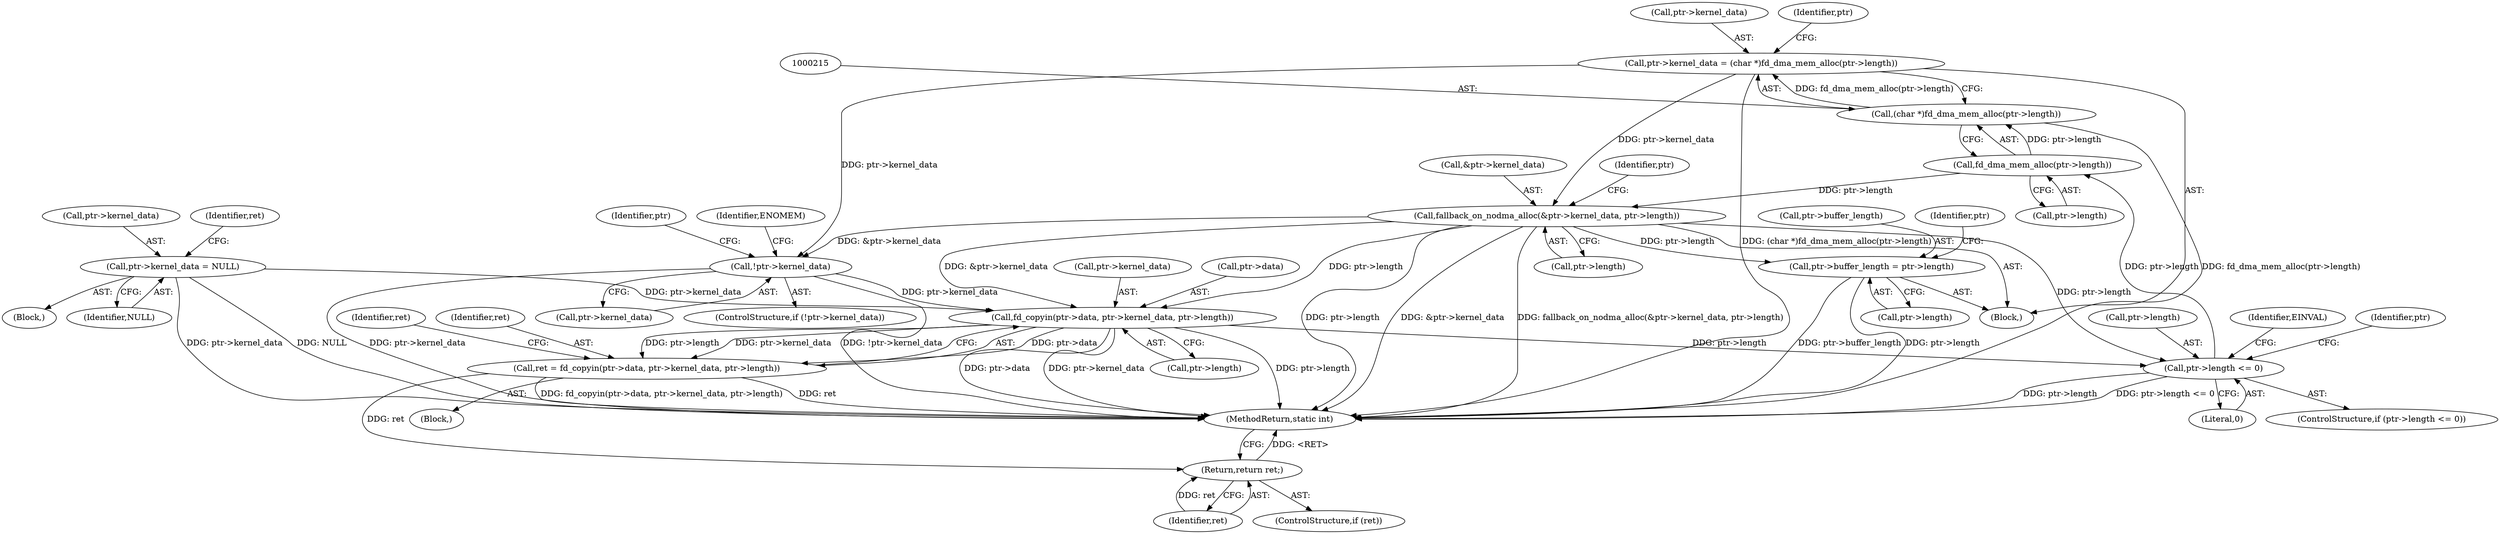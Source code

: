 digraph "0_linux_ef87dbe7614341c2e7bfe8d32fcb7028cc97442c@pointer" {
"1000210" [label="(Call,ptr->kernel_data = (char *)fd_dma_mem_alloc(ptr->length))"];
"1000214" [label="(Call,(char *)fd_dma_mem_alloc(ptr->length))"];
"1000216" [label="(Call,fd_dma_mem_alloc(ptr->length))"];
"1000202" [label="(Call,ptr->length <= 0)"];
"1000252" [label="(Call,fd_copyin(ptr->data, ptr->kernel_data, ptr->length))"];
"1000220" [label="(Call,fallback_on_nodma_alloc(&ptr->kernel_data, ptr->length))"];
"1000210" [label="(Call,ptr->kernel_data = (char *)fd_dma_mem_alloc(ptr->length))"];
"1000148" [label="(Call,ptr->kernel_data = NULL)"];
"1000229" [label="(Call,!ptr->kernel_data)"];
"1000250" [label="(Call,ret = fd_copyin(ptr->data, ptr->kernel_data, ptr->length))"];
"1000264" [label="(Return,return ret;)"];
"1000236" [label="(Call,ptr->buffer_length = ptr->length)"];
"1000221" [label="(Call,&ptr->kernel_data)"];
"1000209" [label="(Identifier,EINVAL)"];
"1000264" [label="(Return,return ret;)"];
"1000265" [label="(Identifier,ret)"];
"1000212" [label="(Identifier,ptr)"];
"1000246" [label="(Identifier,ptr)"];
"1000211" [label="(Call,ptr->kernel_data)"];
"1000200" [label="(Block,)"];
"1000256" [label="(Call,ptr->kernel_data)"];
"1000262" [label="(ControlStructure,if (ret))"];
"1000238" [label="(Identifier,ptr)"];
"1000240" [label="(Call,ptr->length)"];
"1000214" [label="(Call,(char *)fd_dma_mem_alloc(ptr->length))"];
"1000149" [label="(Call,ptr->kernel_data)"];
"1000235" [label="(Identifier,ENOMEM)"];
"1000216" [label="(Call,fd_dma_mem_alloc(ptr->length))"];
"1000231" [label="(Identifier,ptr)"];
"1000251" [label="(Identifier,ret)"];
"1000287" [label="(MethodReturn,static int)"];
"1000259" [label="(Call,ptr->length)"];
"1000253" [label="(Call,ptr->data)"];
"1000202" [label="(Call,ptr->length <= 0)"];
"1000201" [label="(ControlStructure,if (ptr->length <= 0))"];
"1000237" [label="(Call,ptr->buffer_length)"];
"1000223" [label="(Identifier,ptr)"];
"1000252" [label="(Call,fd_copyin(ptr->data, ptr->kernel_data, ptr->length))"];
"1000250" [label="(Call,ret = fd_copyin(ptr->data, ptr->kernel_data, ptr->length))"];
"1000230" [label="(Call,ptr->kernel_data)"];
"1000105" [label="(Block,)"];
"1000206" [label="(Literal,0)"];
"1000152" [label="(Identifier,NULL)"];
"1000229" [label="(Call,!ptr->kernel_data)"];
"1000263" [label="(Identifier,ret)"];
"1000217" [label="(Call,ptr->length)"];
"1000148" [label="(Call,ptr->kernel_data = NULL)"];
"1000220" [label="(Call,fallback_on_nodma_alloc(&ptr->kernel_data, ptr->length))"];
"1000203" [label="(Call,ptr->length)"];
"1000236" [label="(Call,ptr->buffer_length = ptr->length)"];
"1000154" [label="(Identifier,ret)"];
"1000225" [label="(Call,ptr->length)"];
"1000249" [label="(Block,)"];
"1000228" [label="(ControlStructure,if (!ptr->kernel_data))"];
"1000210" [label="(Call,ptr->kernel_data = (char *)fd_dma_mem_alloc(ptr->length))"];
"1000210" -> "1000200"  [label="AST: "];
"1000210" -> "1000214"  [label="CFG: "];
"1000211" -> "1000210"  [label="AST: "];
"1000214" -> "1000210"  [label="AST: "];
"1000223" -> "1000210"  [label="CFG: "];
"1000210" -> "1000287"  [label="DDG: (char *)fd_dma_mem_alloc(ptr->length)"];
"1000214" -> "1000210"  [label="DDG: fd_dma_mem_alloc(ptr->length)"];
"1000210" -> "1000220"  [label="DDG: ptr->kernel_data"];
"1000210" -> "1000229"  [label="DDG: ptr->kernel_data"];
"1000214" -> "1000216"  [label="CFG: "];
"1000215" -> "1000214"  [label="AST: "];
"1000216" -> "1000214"  [label="AST: "];
"1000214" -> "1000287"  [label="DDG: fd_dma_mem_alloc(ptr->length)"];
"1000216" -> "1000214"  [label="DDG: ptr->length"];
"1000216" -> "1000217"  [label="CFG: "];
"1000217" -> "1000216"  [label="AST: "];
"1000202" -> "1000216"  [label="DDG: ptr->length"];
"1000216" -> "1000220"  [label="DDG: ptr->length"];
"1000202" -> "1000201"  [label="AST: "];
"1000202" -> "1000206"  [label="CFG: "];
"1000203" -> "1000202"  [label="AST: "];
"1000206" -> "1000202"  [label="AST: "];
"1000209" -> "1000202"  [label="CFG: "];
"1000212" -> "1000202"  [label="CFG: "];
"1000202" -> "1000287"  [label="DDG: ptr->length"];
"1000202" -> "1000287"  [label="DDG: ptr->length <= 0"];
"1000252" -> "1000202"  [label="DDG: ptr->length"];
"1000220" -> "1000202"  [label="DDG: ptr->length"];
"1000252" -> "1000250"  [label="AST: "];
"1000252" -> "1000259"  [label="CFG: "];
"1000253" -> "1000252"  [label="AST: "];
"1000256" -> "1000252"  [label="AST: "];
"1000259" -> "1000252"  [label="AST: "];
"1000250" -> "1000252"  [label="CFG: "];
"1000252" -> "1000287"  [label="DDG: ptr->length"];
"1000252" -> "1000287"  [label="DDG: ptr->data"];
"1000252" -> "1000287"  [label="DDG: ptr->kernel_data"];
"1000252" -> "1000250"  [label="DDG: ptr->data"];
"1000252" -> "1000250"  [label="DDG: ptr->kernel_data"];
"1000252" -> "1000250"  [label="DDG: ptr->length"];
"1000220" -> "1000252"  [label="DDG: &ptr->kernel_data"];
"1000220" -> "1000252"  [label="DDG: ptr->length"];
"1000148" -> "1000252"  [label="DDG: ptr->kernel_data"];
"1000229" -> "1000252"  [label="DDG: ptr->kernel_data"];
"1000220" -> "1000200"  [label="AST: "];
"1000220" -> "1000225"  [label="CFG: "];
"1000221" -> "1000220"  [label="AST: "];
"1000225" -> "1000220"  [label="AST: "];
"1000231" -> "1000220"  [label="CFG: "];
"1000220" -> "1000287"  [label="DDG: ptr->length"];
"1000220" -> "1000287"  [label="DDG: &ptr->kernel_data"];
"1000220" -> "1000287"  [label="DDG: fallback_on_nodma_alloc(&ptr->kernel_data, ptr->length)"];
"1000220" -> "1000229"  [label="DDG: &ptr->kernel_data"];
"1000220" -> "1000236"  [label="DDG: ptr->length"];
"1000148" -> "1000105"  [label="AST: "];
"1000148" -> "1000152"  [label="CFG: "];
"1000149" -> "1000148"  [label="AST: "];
"1000152" -> "1000148"  [label="AST: "];
"1000154" -> "1000148"  [label="CFG: "];
"1000148" -> "1000287"  [label="DDG: NULL"];
"1000148" -> "1000287"  [label="DDG: ptr->kernel_data"];
"1000229" -> "1000228"  [label="AST: "];
"1000229" -> "1000230"  [label="CFG: "];
"1000230" -> "1000229"  [label="AST: "];
"1000235" -> "1000229"  [label="CFG: "];
"1000238" -> "1000229"  [label="CFG: "];
"1000229" -> "1000287"  [label="DDG: !ptr->kernel_data"];
"1000229" -> "1000287"  [label="DDG: ptr->kernel_data"];
"1000250" -> "1000249"  [label="AST: "];
"1000251" -> "1000250"  [label="AST: "];
"1000263" -> "1000250"  [label="CFG: "];
"1000250" -> "1000287"  [label="DDG: ret"];
"1000250" -> "1000287"  [label="DDG: fd_copyin(ptr->data, ptr->kernel_data, ptr->length)"];
"1000250" -> "1000264"  [label="DDG: ret"];
"1000264" -> "1000262"  [label="AST: "];
"1000264" -> "1000265"  [label="CFG: "];
"1000265" -> "1000264"  [label="AST: "];
"1000287" -> "1000264"  [label="CFG: "];
"1000264" -> "1000287"  [label="DDG: <RET>"];
"1000265" -> "1000264"  [label="DDG: ret"];
"1000236" -> "1000200"  [label="AST: "];
"1000236" -> "1000240"  [label="CFG: "];
"1000237" -> "1000236"  [label="AST: "];
"1000240" -> "1000236"  [label="AST: "];
"1000246" -> "1000236"  [label="CFG: "];
"1000236" -> "1000287"  [label="DDG: ptr->buffer_length"];
"1000236" -> "1000287"  [label="DDG: ptr->length"];
}
